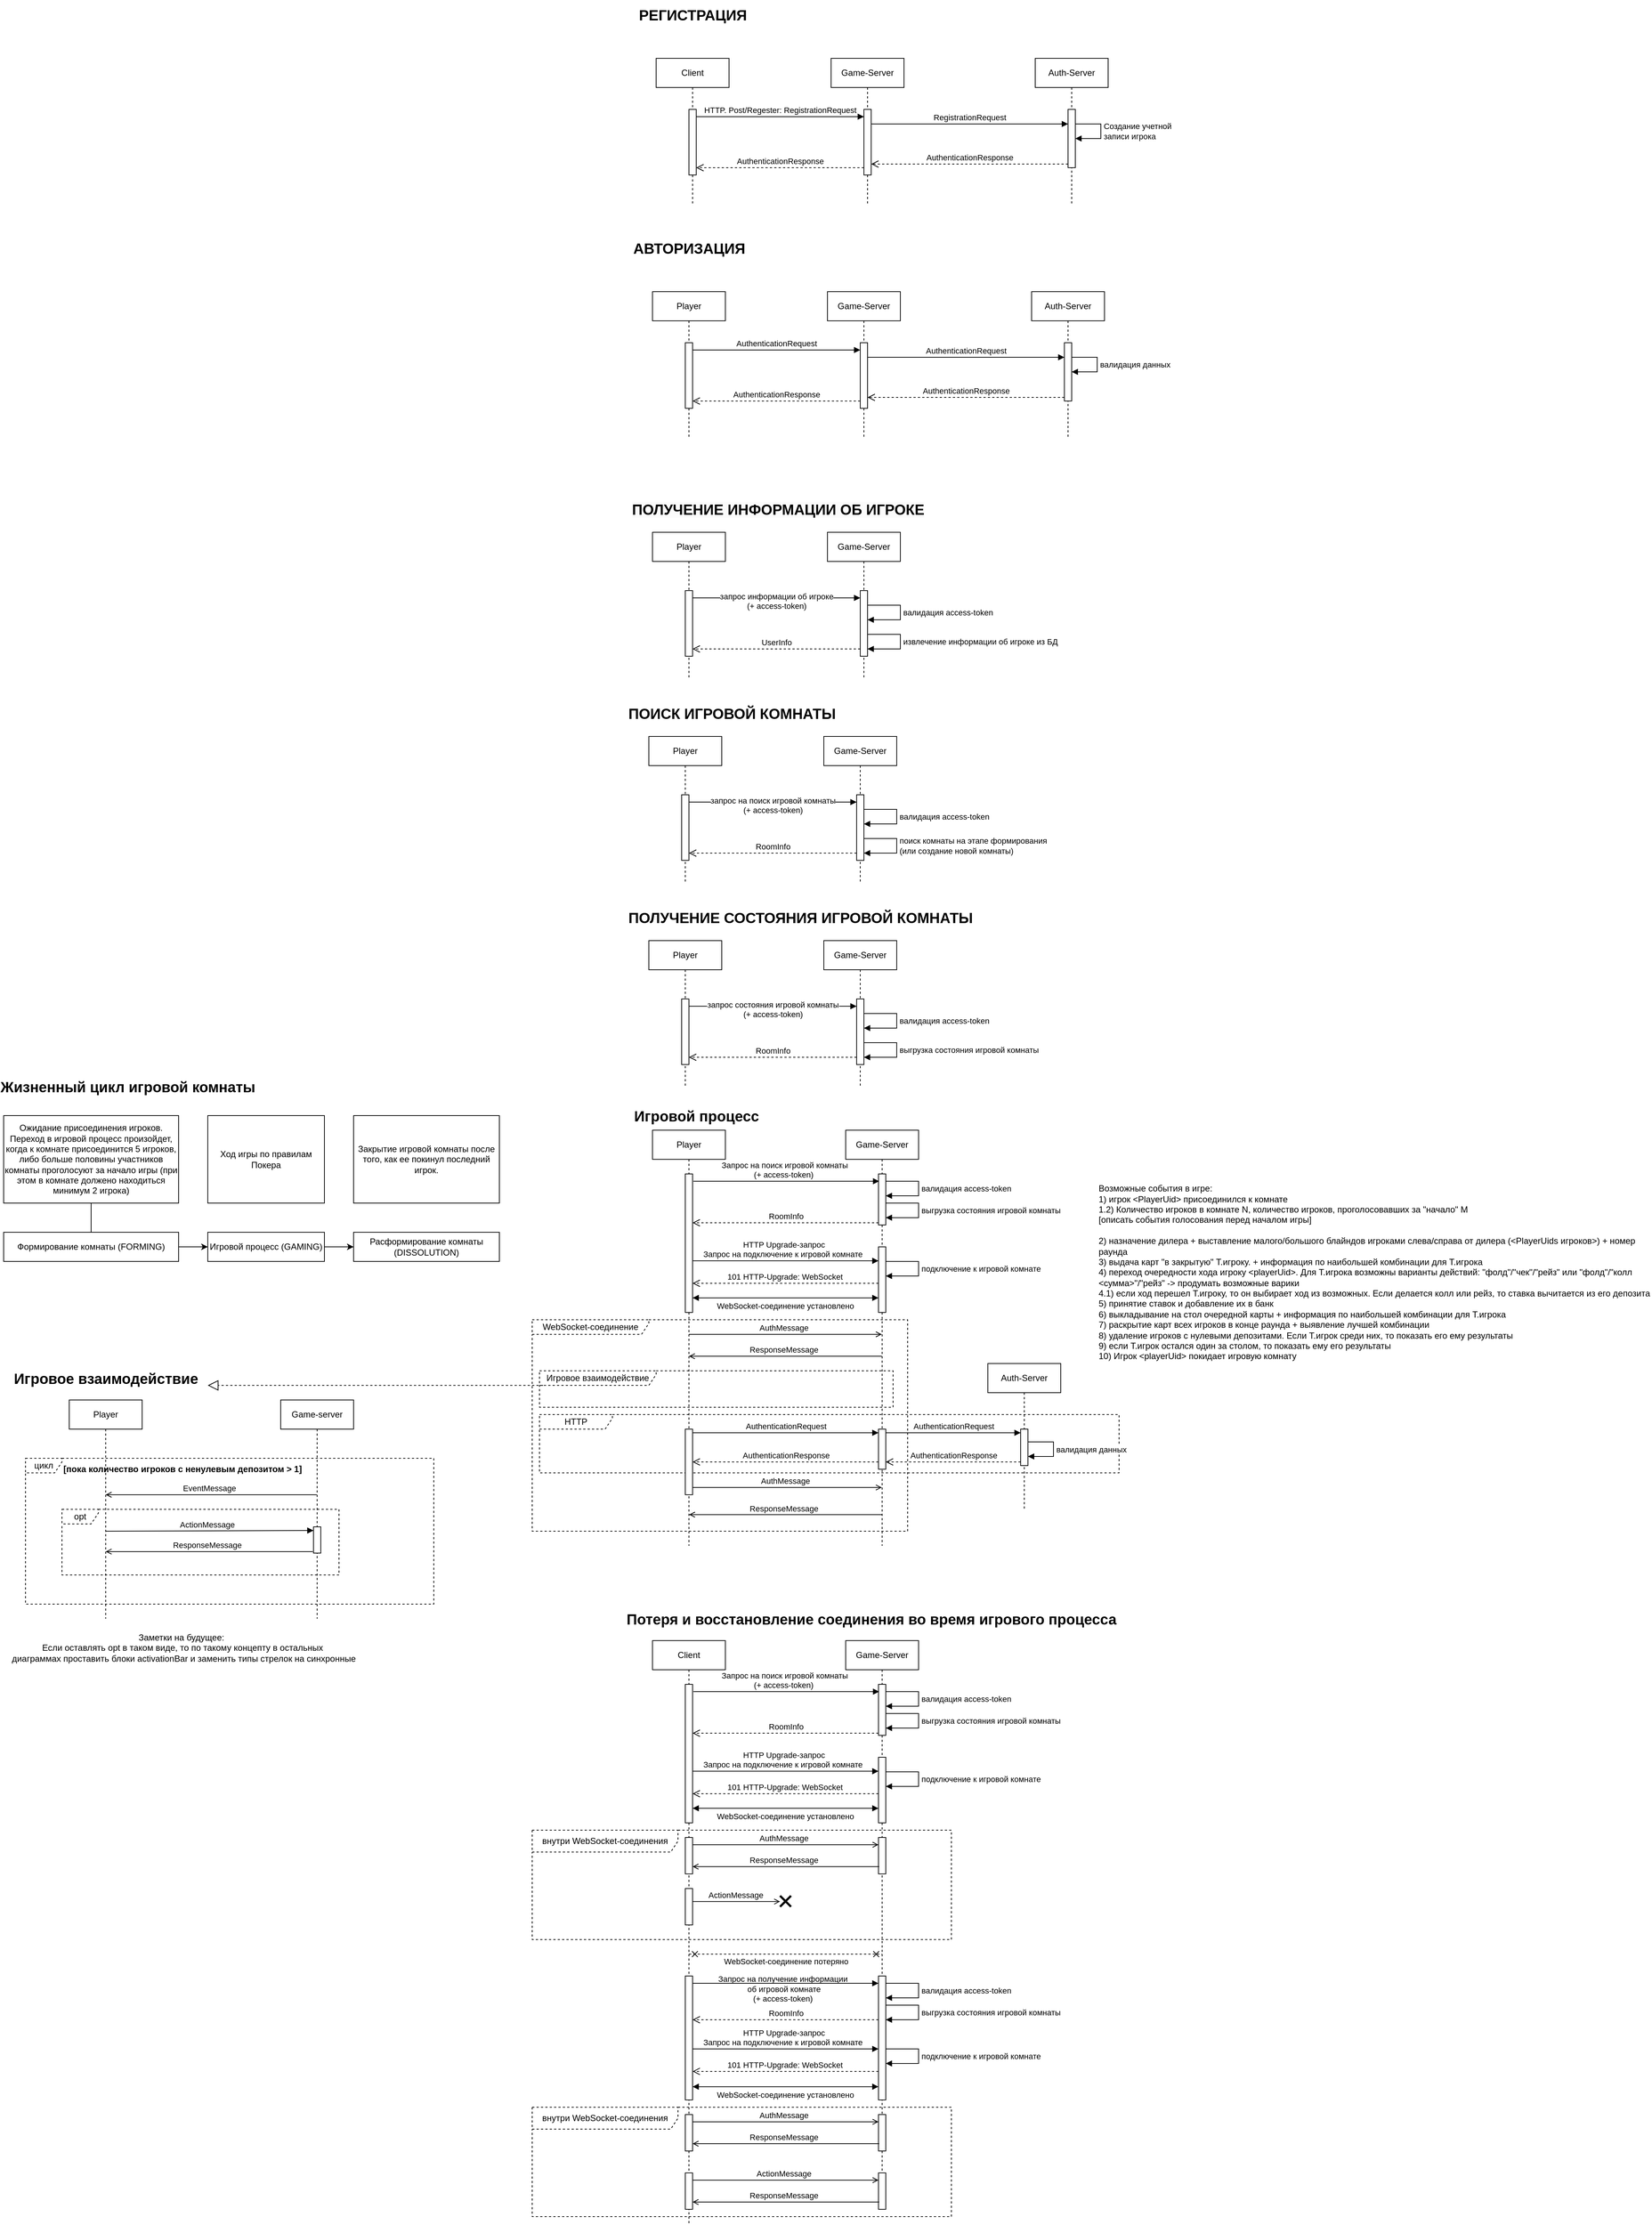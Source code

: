 <mxfile version="26.0.4">
  <diagram name="Диаграмма последовательности" id="OLBhM4z4XVvppDR7rwe6">
    <mxGraphModel dx="2023" dy="1809" grid="1" gridSize="10" guides="1" tooltips="1" connect="1" arrows="1" fold="1" page="1" pageScale="1" pageWidth="850" pageHeight="1100" math="0" shadow="0">
      <root>
        <mxCell id="0" />
        <mxCell id="1" parent="0" />
        <mxCell id="0o3JyBKIMg1bbvVS_Xob-26" value="Player" style="shape=umlLifeline;perimeter=lifelinePerimeter;whiteSpace=wrap;html=1;container=1;dropTarget=0;collapsible=0;recursiveResize=0;outlineConnect=0;portConstraint=eastwest;newEdgeStyle={&quot;curved&quot;:0,&quot;rounded&quot;:0};" parent="1" vertex="1">
          <mxGeometry x="70" y="1230" width="100" height="570" as="geometry" />
        </mxCell>
        <mxCell id="0o3JyBKIMg1bbvVS_Xob-27" value="Game-Server" style="shape=umlLifeline;perimeter=lifelinePerimeter;whiteSpace=wrap;html=1;container=1;dropTarget=0;collapsible=0;recursiveResize=0;outlineConnect=0;portConstraint=eastwest;newEdgeStyle={&quot;curved&quot;:0,&quot;rounded&quot;:0};" parent="1" vertex="1">
          <mxGeometry x="335" y="1230" width="100" height="570" as="geometry" />
        </mxCell>
        <mxCell id="mNiH6PMDi3BtDX4whLDb-1" value="AuthMessage" style="html=1;verticalAlign=bottom;endArrow=open;curved=0;rounded=0;endFill=0;" edge="1" parent="0o3JyBKIMg1bbvVS_Xob-27" target="0o3JyBKIMg1bbvVS_Xob-27">
          <mxGeometry x="-0.02" width="80" relative="1" as="geometry">
            <mxPoint x="-215" y="280" as="sourcePoint" />
            <mxPoint x="35" y="280" as="targetPoint" />
            <mxPoint as="offset" />
          </mxGeometry>
        </mxCell>
        <mxCell id="0o3JyBKIMg1bbvVS_Xob-31" value="" style="html=1;points=[[0,0,0,0,5],[0,1,0,0,-5],[1,0,0,0,5],[1,1,0,0,-5]];perimeter=orthogonalPerimeter;outlineConnect=0;targetShapes=umlLifeline;portConstraint=eastwest;newEdgeStyle={&quot;curved&quot;:0,&quot;rounded&quot;:0};" parent="0o3JyBKIMg1bbvVS_Xob-27" vertex="1">
          <mxGeometry x="-220" y="60" width="10" height="190" as="geometry" />
        </mxCell>
        <mxCell id="0o3JyBKIMg1bbvVS_Xob-32" value="" style="html=1;points=[[0,0,0,0,5],[0,1,0,0,-5],[1,0,0,0,5],[1,1,0,0,-5]];perimeter=orthogonalPerimeter;outlineConnect=0;targetShapes=umlLifeline;portConstraint=eastwest;newEdgeStyle={&quot;curved&quot;:0,&quot;rounded&quot;:0};" parent="0o3JyBKIMg1bbvVS_Xob-27" vertex="1">
          <mxGeometry x="45" y="160" width="10" height="90" as="geometry" />
        </mxCell>
        <mxCell id="0o3JyBKIMg1bbvVS_Xob-28" value="" style="endArrow=block;startArrow=block;endFill=1;startFill=1;html=1;rounded=0;" parent="0o3JyBKIMg1bbvVS_Xob-27" edge="1">
          <mxGeometry width="160" relative="1" as="geometry">
            <mxPoint x="-210" y="230" as="sourcePoint" />
            <mxPoint x="45" y="230" as="targetPoint" />
          </mxGeometry>
        </mxCell>
        <mxCell id="0o3JyBKIMg1bbvVS_Xob-29" value="WebSocket-соединение установлено" style="edgeLabel;html=1;align=center;verticalAlign=middle;resizable=0;points=[];" parent="0o3JyBKIMg1bbvVS_Xob-28" vertex="1" connectable="0">
          <mxGeometry x="-0.19" y="1" relative="1" as="geometry">
            <mxPoint x="23" y="12" as="offset" />
          </mxGeometry>
        </mxCell>
        <mxCell id="mNiH6PMDi3BtDX4whLDb-20" value="" style="html=1;points=[[0,0,0,0,5],[0,1,0,0,-5],[1,0,0,0,5],[1,1,0,0,-5]];perimeter=orthogonalPerimeter;outlineConnect=0;targetShapes=umlLifeline;portConstraint=eastwest;newEdgeStyle={&quot;curved&quot;:0,&quot;rounded&quot;:0};" vertex="1" parent="0o3JyBKIMg1bbvVS_Xob-27">
          <mxGeometry x="45" y="60" width="10" height="70" as="geometry" />
        </mxCell>
        <mxCell id="0o3JyBKIMg1bbvVS_Xob-6" value="Player" style="shape=umlLifeline;perimeter=lifelinePerimeter;whiteSpace=wrap;html=1;container=1;dropTarget=0;collapsible=0;recursiveResize=0;outlineConnect=0;portConstraint=eastwest;newEdgeStyle={&quot;curved&quot;:0,&quot;rounded&quot;:0};" parent="1" vertex="1">
          <mxGeometry x="70" y="80" width="100" height="200" as="geometry" />
        </mxCell>
        <mxCell id="0o3JyBKIMg1bbvVS_Xob-18" value="Auth-Server" style="shape=umlLifeline;perimeter=lifelinePerimeter;whiteSpace=wrap;html=1;container=1;dropTarget=0;collapsible=0;recursiveResize=0;outlineConnect=0;portConstraint=eastwest;newEdgeStyle={&quot;curved&quot;:0,&quot;rounded&quot;:0};" parent="1" vertex="1">
          <mxGeometry x="590" y="80" width="100" height="200" as="geometry" />
        </mxCell>
        <mxCell id="0o3JyBKIMg1bbvVS_Xob-7" value="Game-Server" style="shape=umlLifeline;perimeter=lifelinePerimeter;whiteSpace=wrap;html=1;container=1;dropTarget=0;collapsible=0;recursiveResize=0;outlineConnect=0;portConstraint=eastwest;newEdgeStyle={&quot;curved&quot;:0,&quot;rounded&quot;:0};" parent="1" vertex="1">
          <mxGeometry x="310" y="80" width="100" height="200" as="geometry" />
        </mxCell>
        <mxCell id="0o3JyBKIMg1bbvVS_Xob-14" value="" style="html=1;points=[[0,0,0,0,5],[0,1,0,0,-5],[1,0,0,0,5],[1,1,0,0,-5]];perimeter=orthogonalPerimeter;outlineConnect=0;targetShapes=umlLifeline;portConstraint=eastwest;newEdgeStyle={&quot;curved&quot;:0,&quot;rounded&quot;:0};" parent="0o3JyBKIMg1bbvVS_Xob-7" vertex="1">
          <mxGeometry x="-195" y="70" width="10" height="90" as="geometry" />
        </mxCell>
        <mxCell id="0o3JyBKIMg1bbvVS_Xob-15" value="" style="html=1;points=[[0,0,0,0,5],[0,1,0,0,-5],[1,0,0,0,5],[1,1,0,0,-5]];perimeter=orthogonalPerimeter;outlineConnect=0;targetShapes=umlLifeline;portConstraint=eastwest;newEdgeStyle={&quot;curved&quot;:0,&quot;rounded&quot;:0};" parent="0o3JyBKIMg1bbvVS_Xob-7" vertex="1">
          <mxGeometry x="45" y="70" width="10" height="90" as="geometry" />
        </mxCell>
        <mxCell id="0o3JyBKIMg1bbvVS_Xob-16" value="AuthenticationRequest" style="html=1;verticalAlign=bottom;endArrow=block;curved=0;rounded=0;" parent="0o3JyBKIMg1bbvVS_Xob-7" target="0o3JyBKIMg1bbvVS_Xob-15" edge="1">
          <mxGeometry width="80" relative="1" as="geometry">
            <mxPoint x="-185" y="80" as="sourcePoint" />
            <mxPoint x="-105" y="80" as="targetPoint" />
          </mxGeometry>
        </mxCell>
        <mxCell id="0o3JyBKIMg1bbvVS_Xob-17" value="AuthenticationResponse" style="html=1;verticalAlign=bottom;endArrow=open;dashed=1;endSize=8;curved=0;rounded=0;entryX=1;entryY=1;entryDx=0;entryDy=-5;entryPerimeter=0;" parent="0o3JyBKIMg1bbvVS_Xob-7" edge="1">
          <mxGeometry relative="1" as="geometry">
            <mxPoint x="45" y="150" as="sourcePoint" />
            <mxPoint x="-185" y="150" as="targetPoint" />
          </mxGeometry>
        </mxCell>
        <mxCell id="0o3JyBKIMg1bbvVS_Xob-19" value="" style="html=1;points=[[0,0,0,0,5],[0,1,0,0,-5],[1,0,0,0,5],[1,1,0,0,-5]];perimeter=orthogonalPerimeter;outlineConnect=0;targetShapes=umlLifeline;portConstraint=eastwest;newEdgeStyle={&quot;curved&quot;:0,&quot;rounded&quot;:0};" parent="0o3JyBKIMg1bbvVS_Xob-7" vertex="1">
          <mxGeometry x="325" y="70" width="10" height="80" as="geometry" />
        </mxCell>
        <mxCell id="0o3JyBKIMg1bbvVS_Xob-20" value="AuthenticationRequest" style="html=1;verticalAlign=bottom;endArrow=block;curved=0;rounded=0;" parent="0o3JyBKIMg1bbvVS_Xob-7" target="0o3JyBKIMg1bbvVS_Xob-19" edge="1">
          <mxGeometry width="80" relative="1" as="geometry">
            <mxPoint x="55" y="90" as="sourcePoint" />
            <mxPoint x="310" y="90" as="targetPoint" />
          </mxGeometry>
        </mxCell>
        <mxCell id="0o3JyBKIMg1bbvVS_Xob-22" value="валидация данных" style="html=1;align=left;spacingLeft=2;endArrow=block;rounded=0;edgeStyle=orthogonalEdgeStyle;curved=0;rounded=0;" parent="0o3JyBKIMg1bbvVS_Xob-7" target="0o3JyBKIMg1bbvVS_Xob-19" edge="1">
          <mxGeometry relative="1" as="geometry">
            <mxPoint x="335" y="90" as="sourcePoint" />
            <Array as="points">
              <mxPoint x="370" y="90" />
              <mxPoint x="370" y="110" />
            </Array>
            <mxPoint x="370" y="120" as="targetPoint" />
          </mxGeometry>
        </mxCell>
        <mxCell id="0o3JyBKIMg1bbvVS_Xob-23" value="AuthenticationResponse" style="html=1;verticalAlign=bottom;endArrow=open;dashed=1;endSize=8;curved=0;rounded=0;exitX=0;exitY=1;exitDx=0;exitDy=-5;exitPerimeter=0;" parent="0o3JyBKIMg1bbvVS_Xob-7" source="0o3JyBKIMg1bbvVS_Xob-19" target="0o3JyBKIMg1bbvVS_Xob-15" edge="1">
          <mxGeometry relative="1" as="geometry">
            <mxPoint x="320" y="144.66" as="sourcePoint" />
            <mxPoint x="240" y="144.66" as="targetPoint" />
          </mxGeometry>
        </mxCell>
        <mxCell id="0o3JyBKIMg1bbvVS_Xob-25" value="АВТОРИЗАЦИЯ" style="text;html=1;align=center;verticalAlign=middle;resizable=0;points=[];autosize=1;strokeColor=none;fillColor=none;fontStyle=1;fontSize=20;" parent="1" vertex="1">
          <mxGeometry x="35" width="170" height="40" as="geometry" />
        </mxCell>
        <mxCell id="0o3JyBKIMg1bbvVS_Xob-30" value="WebSocket-соединение" style="shape=umlFrame;whiteSpace=wrap;html=1;pointerEvents=0;dashed=1;width=160;height=20;" parent="1" vertex="1">
          <mxGeometry x="-95" y="1490" width="515" height="290" as="geometry" />
        </mxCell>
        <mxCell id="0o3JyBKIMg1bbvVS_Xob-40" value="Игровой процесс" style="text;html=1;align=center;verticalAlign=middle;resizable=0;points=[];autosize=1;strokeColor=none;fillColor=none;fontStyle=1;fontSize=20;" parent="1" vertex="1">
          <mxGeometry x="40" y="1190" width="180" height="40" as="geometry" />
        </mxCell>
        <mxCell id="0o3JyBKIMg1bbvVS_Xob-44" value="" style="edgeStyle=orthogonalEdgeStyle;rounded=0;orthogonalLoop=1;jettySize=auto;html=1;" parent="1" source="0o3JyBKIMg1bbvVS_Xob-41" target="0o3JyBKIMg1bbvVS_Xob-42" edge="1">
          <mxGeometry relative="1" as="geometry" />
        </mxCell>
        <mxCell id="0o3JyBKIMg1bbvVS_Xob-41" value="Формирование комнаты (FORMING)" style="html=1;whiteSpace=wrap;" parent="1" vertex="1">
          <mxGeometry x="-820" y="1370" width="240" height="40" as="geometry" />
        </mxCell>
        <mxCell id="0o3JyBKIMg1bbvVS_Xob-45" value="" style="edgeStyle=orthogonalEdgeStyle;rounded=0;orthogonalLoop=1;jettySize=auto;html=1;" parent="1" source="0o3JyBKIMg1bbvVS_Xob-42" target="0o3JyBKIMg1bbvVS_Xob-43" edge="1">
          <mxGeometry relative="1" as="geometry" />
        </mxCell>
        <mxCell id="0o3JyBKIMg1bbvVS_Xob-42" value="Игровой процесс (GAMING)" style="html=1;whiteSpace=wrap;" parent="1" vertex="1">
          <mxGeometry x="-540" y="1370" width="160" height="40" as="geometry" />
        </mxCell>
        <mxCell id="0o3JyBKIMg1bbvVS_Xob-43" value="Расформирование комнаты (DISSOLUTION)" style="html=1;whiteSpace=wrap;" parent="1" vertex="1">
          <mxGeometry x="-340" y="1370" width="200" height="40" as="geometry" />
        </mxCell>
        <mxCell id="0o3JyBKIMg1bbvVS_Xob-51" value="" style="edgeStyle=orthogonalEdgeStyle;rounded=0;orthogonalLoop=1;jettySize=auto;html=1;endArrow=none;endFill=0;" parent="1" source="0o3JyBKIMg1bbvVS_Xob-49" target="0o3JyBKIMg1bbvVS_Xob-41" edge="1">
          <mxGeometry relative="1" as="geometry" />
        </mxCell>
        <mxCell id="0o3JyBKIMg1bbvVS_Xob-49" value="Ожидание присоединения игроков. Переход в игровой процесс произойдет, когда к комнате присоединится 5 игроков, либо больше половины участников комнаты проголосуют за начало игры (при этом в комнате должено находиться минимум 2 игрока)" style="shape=note;size=0;whiteSpace=wrap;html=1;" parent="1" vertex="1">
          <mxGeometry x="-820" y="1210" width="240" height="120" as="geometry" />
        </mxCell>
        <mxCell id="0o3JyBKIMg1bbvVS_Xob-52" value="Ход игры по правилам Покера" style="shape=note;size=0;whiteSpace=wrap;html=1;" parent="1" vertex="1">
          <mxGeometry x="-540" y="1210" width="160" height="120" as="geometry" />
        </mxCell>
        <mxCell id="0o3JyBKIMg1bbvVS_Xob-53" value="Закрытие игровой комнаты после того, как ее покинул последний игрок." style="shape=note;size=0;whiteSpace=wrap;html=1;" parent="1" vertex="1">
          <mxGeometry x="-340" y="1210" width="200" height="120" as="geometry" />
        </mxCell>
        <mxCell id="0o3JyBKIMg1bbvVS_Xob-54" value="Жизненный цикл игровой комнаты" style="text;html=1;align=center;verticalAlign=middle;resizable=0;points=[];autosize=1;strokeColor=none;fillColor=none;fontStyle=1;fontSize=20;" parent="1" vertex="1">
          <mxGeometry x="-820" y="1150" width="340" height="40" as="geometry" />
        </mxCell>
        <mxCell id="4tpQ6kFbfYlA22I4UQDo-18" value="Player" style="shape=umlLifeline;perimeter=lifelinePerimeter;whiteSpace=wrap;html=1;container=1;dropTarget=0;collapsible=0;recursiveResize=0;outlineConnect=0;portConstraint=eastwest;newEdgeStyle={&quot;curved&quot;:0,&quot;rounded&quot;:0};" parent="1" vertex="1">
          <mxGeometry x="70" y="410" width="100" height="200" as="geometry" />
        </mxCell>
        <mxCell id="4tpQ6kFbfYlA22I4UQDo-19" value="Game-Server" style="shape=umlLifeline;perimeter=lifelinePerimeter;whiteSpace=wrap;html=1;container=1;dropTarget=0;collapsible=0;recursiveResize=0;outlineConnect=0;portConstraint=eastwest;newEdgeStyle={&quot;curved&quot;:0,&quot;rounded&quot;:0};" parent="1" vertex="1">
          <mxGeometry x="310" y="410" width="100" height="200" as="geometry" />
        </mxCell>
        <mxCell id="4tpQ6kFbfYlA22I4UQDo-23" value="" style="html=1;points=[[0,0,0,0,5],[0,1,0,0,-5],[1,0,0,0,5],[1,1,0,0,-5]];perimeter=orthogonalPerimeter;outlineConnect=0;targetShapes=umlLifeline;portConstraint=eastwest;newEdgeStyle={&quot;curved&quot;:0,&quot;rounded&quot;:0};" parent="4tpQ6kFbfYlA22I4UQDo-19" vertex="1">
          <mxGeometry x="-195" y="80" width="10" height="90" as="geometry" />
        </mxCell>
        <mxCell id="4tpQ6kFbfYlA22I4UQDo-29" value="" style="html=1;points=[[0,0,0,0,5],[0,1,0,0,-5],[1,0,0,0,5],[1,1,0,0,-5]];perimeter=orthogonalPerimeter;outlineConnect=0;targetShapes=umlLifeline;portConstraint=eastwest;newEdgeStyle={&quot;curved&quot;:0,&quot;rounded&quot;:0};" parent="4tpQ6kFbfYlA22I4UQDo-19" vertex="1">
          <mxGeometry x="45" y="80" width="10" height="90" as="geometry" />
        </mxCell>
        <mxCell id="4tpQ6kFbfYlA22I4UQDo-27" value="запрос информации об игроке &lt;br&gt;(+ access-token)" style="html=1;verticalAlign=bottom;endArrow=block;curved=0;rounded=0;" parent="4tpQ6kFbfYlA22I4UQDo-19" edge="1">
          <mxGeometry y="-20" width="80" relative="1" as="geometry">
            <mxPoint x="-185" y="90" as="sourcePoint" />
            <mxPoint x="45" y="90" as="targetPoint" />
            <mxPoint as="offset" />
          </mxGeometry>
        </mxCell>
        <mxCell id="4tpQ6kFbfYlA22I4UQDo-28" value="UserInfo" style="html=1;verticalAlign=bottom;endArrow=open;dashed=1;endSize=8;curved=0;rounded=0;entryX=1;entryY=1;entryDx=0;entryDy=-5;entryPerimeter=0;" parent="4tpQ6kFbfYlA22I4UQDo-19" edge="1">
          <mxGeometry relative="1" as="geometry">
            <mxPoint x="45" y="160" as="sourcePoint" />
            <mxPoint x="-185" y="160" as="targetPoint" />
          </mxGeometry>
        </mxCell>
        <mxCell id="4tpQ6kFbfYlA22I4UQDo-30" value="валидация access-token" style="html=1;align=left;spacingLeft=2;endArrow=block;rounded=0;edgeStyle=orthogonalEdgeStyle;curved=0;rounded=0;" parent="4tpQ6kFbfYlA22I4UQDo-19" edge="1">
          <mxGeometry relative="1" as="geometry">
            <mxPoint x="55" y="100" as="sourcePoint" />
            <Array as="points">
              <mxPoint x="100" y="100" />
              <mxPoint x="100" y="120" />
            </Array>
            <mxPoint x="55" y="120" as="targetPoint" />
          </mxGeometry>
        </mxCell>
        <mxCell id="4tpQ6kFbfYlA22I4UQDo-31" value="извлечение информации об игроке из БД" style="html=1;align=left;spacingLeft=2;endArrow=block;rounded=0;edgeStyle=orthogonalEdgeStyle;curved=0;rounded=0;" parent="4tpQ6kFbfYlA22I4UQDo-19" edge="1">
          <mxGeometry relative="1" as="geometry">
            <mxPoint x="55" y="140" as="sourcePoint" />
            <Array as="points">
              <mxPoint x="100" y="140" />
              <mxPoint x="100" y="160" />
            </Array>
            <mxPoint x="55" y="160" as="targetPoint" />
          </mxGeometry>
        </mxCell>
        <mxCell id="4tpQ6kFbfYlA22I4UQDo-32" value="&lt;span style=&quot;color: rgb(0, 0, 0); font-family: Helvetica; font-size: 20px; font-style: normal; font-variant-ligatures: normal; font-variant-caps: normal; font-weight: 700; letter-spacing: normal; orphans: 2; text-align: center; text-indent: 0px; text-transform: none; widows: 2; word-spacing: 0px; -webkit-text-stroke-width: 0px; white-space: nowrap; background-color: rgb(251, 251, 251); text-decoration-thickness: initial; text-decoration-style: initial; text-decoration-color: initial; float: none; display: inline !important;&quot;&gt;ПОЛУЧЕНИЕ ИНФОРМАЦИИ ОБ ИГРОКЕ&lt;/span&gt;" style="text;whiteSpace=wrap;html=1;" parent="1" vertex="1">
          <mxGeometry x="40" y="360" width="190" height="50" as="geometry" />
        </mxCell>
        <mxCell id="4tpQ6kFbfYlA22I4UQDo-45" value="Client" style="shape=umlLifeline;perimeter=lifelinePerimeter;whiteSpace=wrap;html=1;container=1;dropTarget=0;collapsible=0;recursiveResize=0;outlineConnect=0;portConstraint=eastwest;newEdgeStyle={&quot;curved&quot;:0,&quot;rounded&quot;:0};" parent="1" vertex="1">
          <mxGeometry x="75" y="-240" width="100" height="200" as="geometry" />
        </mxCell>
        <mxCell id="4tpQ6kFbfYlA22I4UQDo-46" value="Auth-Server" style="shape=umlLifeline;perimeter=lifelinePerimeter;whiteSpace=wrap;html=1;container=1;dropTarget=0;collapsible=0;recursiveResize=0;outlineConnect=0;portConstraint=eastwest;newEdgeStyle={&quot;curved&quot;:0,&quot;rounded&quot;:0};" parent="1" vertex="1">
          <mxGeometry x="595" y="-240" width="100" height="200" as="geometry" />
        </mxCell>
        <mxCell id="4tpQ6kFbfYlA22I4UQDo-47" value="Game-Server" style="shape=umlLifeline;perimeter=lifelinePerimeter;whiteSpace=wrap;html=1;container=1;dropTarget=0;collapsible=0;recursiveResize=0;outlineConnect=0;portConstraint=eastwest;newEdgeStyle={&quot;curved&quot;:0,&quot;rounded&quot;:0};" parent="1" vertex="1">
          <mxGeometry x="315" y="-240" width="100" height="200" as="geometry" />
        </mxCell>
        <mxCell id="4tpQ6kFbfYlA22I4UQDo-48" value="" style="html=1;points=[[0,0,0,0,5],[0,1,0,0,-5],[1,0,0,0,5],[1,1,0,0,-5]];perimeter=orthogonalPerimeter;outlineConnect=0;targetShapes=umlLifeline;portConstraint=eastwest;newEdgeStyle={&quot;curved&quot;:0,&quot;rounded&quot;:0};" parent="4tpQ6kFbfYlA22I4UQDo-47" vertex="1">
          <mxGeometry x="-195" y="70" width="10" height="90" as="geometry" />
        </mxCell>
        <mxCell id="4tpQ6kFbfYlA22I4UQDo-49" value="" style="html=1;points=[[0,0,0,0,5],[0,1,0,0,-5],[1,0,0,0,5],[1,1,0,0,-5]];perimeter=orthogonalPerimeter;outlineConnect=0;targetShapes=umlLifeline;portConstraint=eastwest;newEdgeStyle={&quot;curved&quot;:0,&quot;rounded&quot;:0};" parent="4tpQ6kFbfYlA22I4UQDo-47" vertex="1">
          <mxGeometry x="45" y="70" width="10" height="90" as="geometry" />
        </mxCell>
        <mxCell id="4tpQ6kFbfYlA22I4UQDo-50" value="HTTP. Post/Regester: RegistrationRequest" style="html=1;verticalAlign=bottom;endArrow=block;curved=0;rounded=0;" parent="4tpQ6kFbfYlA22I4UQDo-47" target="4tpQ6kFbfYlA22I4UQDo-49" edge="1">
          <mxGeometry width="80" relative="1" as="geometry">
            <mxPoint x="-185" y="80" as="sourcePoint" />
            <mxPoint x="-105" y="80" as="targetPoint" />
          </mxGeometry>
        </mxCell>
        <mxCell id="4tpQ6kFbfYlA22I4UQDo-51" value="AuthenticationResponse" style="html=1;verticalAlign=bottom;endArrow=open;dashed=1;endSize=8;curved=0;rounded=0;entryX=1;entryY=1;entryDx=0;entryDy=-5;entryPerimeter=0;" parent="4tpQ6kFbfYlA22I4UQDo-47" edge="1">
          <mxGeometry relative="1" as="geometry">
            <mxPoint x="45" y="150" as="sourcePoint" />
            <mxPoint x="-185" y="150" as="targetPoint" />
          </mxGeometry>
        </mxCell>
        <mxCell id="4tpQ6kFbfYlA22I4UQDo-52" value="" style="html=1;points=[[0,0,0,0,5],[0,1,0,0,-5],[1,0,0,0,5],[1,1,0,0,-5]];perimeter=orthogonalPerimeter;outlineConnect=0;targetShapes=umlLifeline;portConstraint=eastwest;newEdgeStyle={&quot;curved&quot;:0,&quot;rounded&quot;:0};" parent="4tpQ6kFbfYlA22I4UQDo-47" vertex="1">
          <mxGeometry x="325" y="70" width="10" height="80" as="geometry" />
        </mxCell>
        <mxCell id="4tpQ6kFbfYlA22I4UQDo-53" value="RegistrationRequest" style="html=1;verticalAlign=bottom;endArrow=block;curved=0;rounded=0;" parent="4tpQ6kFbfYlA22I4UQDo-47" target="4tpQ6kFbfYlA22I4UQDo-52" edge="1">
          <mxGeometry width="80" relative="1" as="geometry">
            <mxPoint x="55" y="90" as="sourcePoint" />
            <mxPoint x="310" y="90" as="targetPoint" />
          </mxGeometry>
        </mxCell>
        <mxCell id="4tpQ6kFbfYlA22I4UQDo-54" value="Создание учетной &lt;br&gt;записи игрока" style="html=1;align=left;spacingLeft=2;endArrow=block;rounded=0;edgeStyle=orthogonalEdgeStyle;curved=0;rounded=0;" parent="4tpQ6kFbfYlA22I4UQDo-47" target="4tpQ6kFbfYlA22I4UQDo-52" edge="1">
          <mxGeometry x="0.005" relative="1" as="geometry">
            <mxPoint x="335" y="90" as="sourcePoint" />
            <Array as="points">
              <mxPoint x="370" y="90" />
              <mxPoint x="370" y="110" />
            </Array>
            <mxPoint x="370" y="120" as="targetPoint" />
            <mxPoint as="offset" />
          </mxGeometry>
        </mxCell>
        <mxCell id="4tpQ6kFbfYlA22I4UQDo-55" value="AuthenticationResponse" style="html=1;verticalAlign=bottom;endArrow=open;dashed=1;endSize=8;curved=0;rounded=0;exitX=0;exitY=1;exitDx=0;exitDy=-5;exitPerimeter=0;" parent="4tpQ6kFbfYlA22I4UQDo-47" source="4tpQ6kFbfYlA22I4UQDo-52" target="4tpQ6kFbfYlA22I4UQDo-49" edge="1">
          <mxGeometry relative="1" as="geometry">
            <mxPoint x="320" y="144.66" as="sourcePoint" />
            <mxPoint x="240" y="144.66" as="targetPoint" />
          </mxGeometry>
        </mxCell>
        <mxCell id="4tpQ6kFbfYlA22I4UQDo-56" value="РЕГИСТРАЦИЯ" style="text;html=1;align=center;verticalAlign=middle;resizable=0;points=[];autosize=1;strokeColor=none;fillColor=none;fontStyle=1;fontSize=20;" parent="1" vertex="1">
          <mxGeometry x="40" y="-320" width="170" height="40" as="geometry" />
        </mxCell>
        <mxCell id="4tpQ6kFbfYlA22I4UQDo-61" value="Player" style="shape=umlLifeline;perimeter=lifelinePerimeter;whiteSpace=wrap;html=1;container=1;dropTarget=0;collapsible=0;recursiveResize=0;outlineConnect=0;portConstraint=eastwest;newEdgeStyle={&quot;curved&quot;:0,&quot;rounded&quot;:0};" parent="1" vertex="1">
          <mxGeometry x="65" y="690" width="100" height="200" as="geometry" />
        </mxCell>
        <mxCell id="4tpQ6kFbfYlA22I4UQDo-62" value="Game-Server" style="shape=umlLifeline;perimeter=lifelinePerimeter;whiteSpace=wrap;html=1;container=1;dropTarget=0;collapsible=0;recursiveResize=0;outlineConnect=0;portConstraint=eastwest;newEdgeStyle={&quot;curved&quot;:0,&quot;rounded&quot;:0};" parent="1" vertex="1">
          <mxGeometry x="305" y="690" width="100" height="200" as="geometry" />
        </mxCell>
        <mxCell id="4tpQ6kFbfYlA22I4UQDo-63" value="" style="html=1;points=[[0,0,0,0,5],[0,1,0,0,-5],[1,0,0,0,5],[1,1,0,0,-5]];perimeter=orthogonalPerimeter;outlineConnect=0;targetShapes=umlLifeline;portConstraint=eastwest;newEdgeStyle={&quot;curved&quot;:0,&quot;rounded&quot;:0};" parent="4tpQ6kFbfYlA22I4UQDo-62" vertex="1">
          <mxGeometry x="-195" y="80" width="10" height="90" as="geometry" />
        </mxCell>
        <mxCell id="4tpQ6kFbfYlA22I4UQDo-64" value="" style="html=1;points=[[0,0,0,0,5],[0,1,0,0,-5],[1,0,0,0,5],[1,1,0,0,-5]];perimeter=orthogonalPerimeter;outlineConnect=0;targetShapes=umlLifeline;portConstraint=eastwest;newEdgeStyle={&quot;curved&quot;:0,&quot;rounded&quot;:0};" parent="4tpQ6kFbfYlA22I4UQDo-62" vertex="1">
          <mxGeometry x="45" y="80" width="10" height="90" as="geometry" />
        </mxCell>
        <mxCell id="4tpQ6kFbfYlA22I4UQDo-65" value="запрос на поиск игровой комнаты&lt;br&gt;(+ access-token)" style="html=1;verticalAlign=bottom;endArrow=block;curved=0;rounded=0;" parent="4tpQ6kFbfYlA22I4UQDo-62" edge="1">
          <mxGeometry y="-20" width="80" relative="1" as="geometry">
            <mxPoint x="-185" y="90" as="sourcePoint" />
            <mxPoint x="45" y="90" as="targetPoint" />
            <mxPoint as="offset" />
          </mxGeometry>
        </mxCell>
        <mxCell id="4tpQ6kFbfYlA22I4UQDo-66" value="RoomInfo" style="html=1;verticalAlign=bottom;endArrow=open;dashed=1;endSize=8;curved=0;rounded=0;entryX=1;entryY=1;entryDx=0;entryDy=-5;entryPerimeter=0;" parent="4tpQ6kFbfYlA22I4UQDo-62" edge="1">
          <mxGeometry relative="1" as="geometry">
            <mxPoint x="45" y="160" as="sourcePoint" />
            <mxPoint x="-185" y="160" as="targetPoint" />
          </mxGeometry>
        </mxCell>
        <mxCell id="4tpQ6kFbfYlA22I4UQDo-67" value="валидация access-token" style="html=1;align=left;spacingLeft=2;endArrow=block;rounded=0;edgeStyle=orthogonalEdgeStyle;curved=0;rounded=0;" parent="4tpQ6kFbfYlA22I4UQDo-62" edge="1">
          <mxGeometry relative="1" as="geometry">
            <mxPoint x="55" y="100" as="sourcePoint" />
            <Array as="points">
              <mxPoint x="100" y="100" />
              <mxPoint x="100" y="120" />
            </Array>
            <mxPoint x="55" y="120" as="targetPoint" />
          </mxGeometry>
        </mxCell>
        <mxCell id="4tpQ6kFbfYlA22I4UQDo-68" value="поиск комнаты на этапе формирования&amp;nbsp;&lt;div&gt;(или создание новой комнаты)&lt;/div&gt;" style="html=1;align=left;spacingLeft=2;endArrow=block;rounded=0;edgeStyle=orthogonalEdgeStyle;curved=0;rounded=0;" parent="4tpQ6kFbfYlA22I4UQDo-62" edge="1">
          <mxGeometry relative="1" as="geometry">
            <mxPoint x="55" y="140" as="sourcePoint" />
            <Array as="points">
              <mxPoint x="100" y="140" />
              <mxPoint x="100" y="160" />
            </Array>
            <mxPoint x="55" y="160" as="targetPoint" />
          </mxGeometry>
        </mxCell>
        <mxCell id="4tpQ6kFbfYlA22I4UQDo-69" value="&lt;div style=&quot;text-align: center;&quot;&gt;&lt;span style=&quot;background-color: transparent; color: light-dark(rgb(0, 0, 0), rgb(255, 255, 255)); font-size: 20px; text-wrap: nowrap;&quot;&gt;&lt;b&gt;ПОИСК ИГРОВОЙ КОМНАТЫ&lt;/b&gt;&lt;/span&gt;&lt;/div&gt;" style="text;whiteSpace=wrap;html=1;" parent="1" vertex="1">
          <mxGeometry x="35" y="640" width="190" height="50" as="geometry" />
        </mxCell>
        <mxCell id="4tpQ6kFbfYlA22I4UQDo-71" value="Player" style="shape=umlLifeline;perimeter=lifelinePerimeter;whiteSpace=wrap;html=1;container=1;dropTarget=0;collapsible=0;recursiveResize=0;outlineConnect=0;portConstraint=eastwest;newEdgeStyle={&quot;curved&quot;:0,&quot;rounded&quot;:0};" parent="1" vertex="1">
          <mxGeometry x="65" y="970" width="100" height="200" as="geometry" />
        </mxCell>
        <mxCell id="4tpQ6kFbfYlA22I4UQDo-72" value="Game-Server" style="shape=umlLifeline;perimeter=lifelinePerimeter;whiteSpace=wrap;html=1;container=1;dropTarget=0;collapsible=0;recursiveResize=0;outlineConnect=0;portConstraint=eastwest;newEdgeStyle={&quot;curved&quot;:0,&quot;rounded&quot;:0};" parent="1" vertex="1">
          <mxGeometry x="305" y="970" width="100" height="200" as="geometry" />
        </mxCell>
        <mxCell id="4tpQ6kFbfYlA22I4UQDo-73" value="" style="html=1;points=[[0,0,0,0,5],[0,1,0,0,-5],[1,0,0,0,5],[1,1,0,0,-5]];perimeter=orthogonalPerimeter;outlineConnect=0;targetShapes=umlLifeline;portConstraint=eastwest;newEdgeStyle={&quot;curved&quot;:0,&quot;rounded&quot;:0};" parent="4tpQ6kFbfYlA22I4UQDo-72" vertex="1">
          <mxGeometry x="-195" y="80" width="10" height="90" as="geometry" />
        </mxCell>
        <mxCell id="4tpQ6kFbfYlA22I4UQDo-74" value="" style="html=1;points=[[0,0,0,0,5],[0,1,0,0,-5],[1,0,0,0,5],[1,1,0,0,-5]];perimeter=orthogonalPerimeter;outlineConnect=0;targetShapes=umlLifeline;portConstraint=eastwest;newEdgeStyle={&quot;curved&quot;:0,&quot;rounded&quot;:0};" parent="4tpQ6kFbfYlA22I4UQDo-72" vertex="1">
          <mxGeometry x="45" y="80" width="10" height="90" as="geometry" />
        </mxCell>
        <mxCell id="4tpQ6kFbfYlA22I4UQDo-75" value="запрос состояния игровой комнаты&lt;br&gt;(+ access-token)" style="html=1;verticalAlign=bottom;endArrow=block;curved=0;rounded=0;" parent="4tpQ6kFbfYlA22I4UQDo-72" edge="1">
          <mxGeometry y="-20" width="80" relative="1" as="geometry">
            <mxPoint x="-185" y="90" as="sourcePoint" />
            <mxPoint x="45" y="90" as="targetPoint" />
            <mxPoint as="offset" />
          </mxGeometry>
        </mxCell>
        <mxCell id="4tpQ6kFbfYlA22I4UQDo-76" value="RoomInfo" style="html=1;verticalAlign=bottom;endArrow=open;dashed=1;endSize=8;curved=0;rounded=0;entryX=1;entryY=1;entryDx=0;entryDy=-5;entryPerimeter=0;" parent="4tpQ6kFbfYlA22I4UQDo-72" edge="1">
          <mxGeometry relative="1" as="geometry">
            <mxPoint x="45" y="160" as="sourcePoint" />
            <mxPoint x="-185" y="160" as="targetPoint" />
          </mxGeometry>
        </mxCell>
        <mxCell id="4tpQ6kFbfYlA22I4UQDo-77" value="валидация access-token" style="html=1;align=left;spacingLeft=2;endArrow=block;rounded=0;edgeStyle=orthogonalEdgeStyle;curved=0;rounded=0;" parent="4tpQ6kFbfYlA22I4UQDo-72" edge="1">
          <mxGeometry relative="1" as="geometry">
            <mxPoint x="55" y="100" as="sourcePoint" />
            <Array as="points">
              <mxPoint x="100" y="100" />
              <mxPoint x="100" y="120" />
            </Array>
            <mxPoint x="55" y="120" as="targetPoint" />
          </mxGeometry>
        </mxCell>
        <mxCell id="4tpQ6kFbfYlA22I4UQDo-78" value="выгрузка состояния игровой комнаты" style="html=1;align=left;spacingLeft=2;endArrow=block;rounded=0;edgeStyle=orthogonalEdgeStyle;curved=0;rounded=0;" parent="4tpQ6kFbfYlA22I4UQDo-72" edge="1">
          <mxGeometry relative="1" as="geometry">
            <mxPoint x="55" y="140" as="sourcePoint" />
            <Array as="points">
              <mxPoint x="100" y="140" />
              <mxPoint x="100" y="160" />
            </Array>
            <mxPoint x="55" y="160" as="targetPoint" />
          </mxGeometry>
        </mxCell>
        <mxCell id="4tpQ6kFbfYlA22I4UQDo-79" value="&lt;div style=&quot;text-align: center;&quot;&gt;&lt;span style=&quot;background-color: transparent; color: light-dark(rgb(0, 0, 0), rgb(255, 255, 255)); font-size: 20px; text-wrap: nowrap;&quot;&gt;&lt;b&gt;ПОЛУЧЕНИЕ СОСТОЯНИЯ ИГРОВОЙ КОМНАТЫ&lt;/b&gt;&lt;/span&gt;&lt;/div&gt;" style="text;whiteSpace=wrap;html=1;" parent="1" vertex="1">
          <mxGeometry x="35" y="920" width="190" height="50" as="geometry" />
        </mxCell>
        <mxCell id="4tpQ6kFbfYlA22I4UQDo-80" value="Возможные события в игре:&lt;div&gt;1) игрок &amp;lt;PlayerUid&amp;gt; присоединился к комнате&lt;/div&gt;&lt;div&gt;1.2) Количество игроков в комнате N, количество игроков, проголосовавших за &quot;начало&quot; M&lt;/div&gt;&lt;div&gt;[описать события голосования перед началом игры]&lt;/div&gt;&lt;div&gt;&lt;br&gt;2) назначение дилера + выставление малого/большого блайндов игроками слева/справа от дилера (&amp;lt;PlayerUids игроков&amp;gt;) + номер раунда&lt;/div&gt;&lt;div&gt;3) выдача карт &quot;в закрытую&quot; Т.игроку. + информация по наибольшей комбинации для Т.игрока&lt;br&gt;4) переход очередности хода игроку &amp;lt;playerUid&amp;gt;. Для Т.игрока возможны варианты действий: &quot;фолд&quot;/&quot;чек&quot;/&quot;рейз&quot; или &quot;фолд&quot;/&quot;колл &amp;lt;сумма&amp;gt;&quot;/&quot;рейз&quot; -&amp;gt; продумать возможные варики&lt;/div&gt;&lt;div&gt;4.1) если ход перешел Т.игроку, то он выбирает ход из возможных. Если делается колл или рейз, то ставка вычитается из его депозита&lt;/div&gt;&lt;div&gt;5) принятие ставок и добавление их в банк&lt;br&gt;6) выкладывание на стол очередной карты + информация по наибольшей комбинации для Т.игрока&lt;br&gt;7) раскрытие карт всех игроков в конце раунда + выявление лучшей комбинации&lt;/div&gt;&lt;div&gt;8) удаление игроков с нулевыми депозитами. Если Т.игрок среди них, то показать его ему результаты&lt;/div&gt;&lt;div&gt;9) если Т.игрок остался один за столом, то показать ему его результаты&lt;br&gt;10) Игрок &amp;lt;playerUid&amp;gt; покидает игровую комнату&lt;/div&gt;" style="text;html=1;align=left;verticalAlign=middle;whiteSpace=wrap;rounded=0;" parent="1" vertex="1">
          <mxGeometry x="680" y="1290" width="760" height="270" as="geometry" />
        </mxCell>
        <mxCell id="0o3JyBKIMg1bbvVS_Xob-67" value="подключение к игровой комнате" style="html=1;align=left;spacingLeft=2;endArrow=block;rounded=0;edgeStyle=orthogonalEdgeStyle;curved=0;rounded=0;" parent="1" edge="1">
          <mxGeometry x="-0.005" relative="1" as="geometry">
            <mxPoint x="390" y="1410" as="sourcePoint" />
            <Array as="points">
              <mxPoint x="435" y="1410" />
              <mxPoint x="435" y="1430" />
            </Array>
            <mxPoint x="390" y="1430" as="targetPoint" />
            <mxPoint as="offset" />
          </mxGeometry>
        </mxCell>
        <mxCell id="mNiH6PMDi3BtDX4whLDb-2" value="" style="endArrow=open;html=1;rounded=0;endFill=0;" edge="1" parent="1" source="0o3JyBKIMg1bbvVS_Xob-27">
          <mxGeometry width="50" height="50" relative="1" as="geometry">
            <mxPoint x="360" y="1540" as="sourcePoint" />
            <mxPoint x="120" y="1540" as="targetPoint" />
          </mxGeometry>
        </mxCell>
        <mxCell id="mNiH6PMDi3BtDX4whLDb-3" value="ResponseMessage" style="edgeLabel;html=1;align=center;verticalAlign=middle;resizable=0;points=[];" vertex="1" connectable="0" parent="mNiH6PMDi3BtDX4whLDb-2">
          <mxGeometry x="-0.016" y="-2" relative="1" as="geometry">
            <mxPoint x="-5" y="-7" as="offset" />
          </mxGeometry>
        </mxCell>
        <mxCell id="mNiH6PMDi3BtDX4whLDb-21" value="Запрос на поиск игровой комнаты&lt;br&gt;(+ access-token)&amp;nbsp;" style="html=1;verticalAlign=bottom;endArrow=block;curved=0;rounded=0;" edge="1" parent="1">
          <mxGeometry x="-0.02" width="80" relative="1" as="geometry">
            <mxPoint x="126" y="1300" as="sourcePoint" />
            <mxPoint x="381" y="1300" as="targetPoint" />
            <mxPoint as="offset" />
          </mxGeometry>
        </mxCell>
        <mxCell id="0o3JyBKIMg1bbvVS_Xob-33" value="HTTP Upgrade-запрос&lt;br&gt;Запрос на подключение к игровой комнате&amp;nbsp;" style="html=1;verticalAlign=bottom;endArrow=block;curved=0;rounded=0;" parent="1" edge="1">
          <mxGeometry x="-0.02" width="80" relative="1" as="geometry">
            <mxPoint x="125" y="1409.17" as="sourcePoint" />
            <mxPoint x="380" y="1409.17" as="targetPoint" />
            <mxPoint as="offset" />
          </mxGeometry>
        </mxCell>
        <mxCell id="mNiH6PMDi3BtDX4whLDb-22" value="валидация access-token" style="html=1;align=left;spacingLeft=2;endArrow=block;rounded=0;edgeStyle=orthogonalEdgeStyle;curved=0;rounded=0;" edge="1" parent="1">
          <mxGeometry relative="1" as="geometry">
            <mxPoint x="390" y="1300" as="sourcePoint" />
            <Array as="points">
              <mxPoint x="435" y="1300" />
              <mxPoint x="435" y="1320" />
            </Array>
            <mxPoint x="390" y="1320" as="targetPoint" />
          </mxGeometry>
        </mxCell>
        <mxCell id="mNiH6PMDi3BtDX4whLDb-23" value="выгрузка состояния игровой комнаты" style="html=1;align=left;spacingLeft=2;endArrow=block;rounded=0;edgeStyle=orthogonalEdgeStyle;curved=0;rounded=0;" edge="1" parent="1">
          <mxGeometry relative="1" as="geometry">
            <mxPoint x="390" y="1330" as="sourcePoint" />
            <Array as="points">
              <mxPoint x="435" y="1330" />
              <mxPoint x="435" y="1350" />
            </Array>
            <mxPoint x="390" y="1350" as="targetPoint" />
          </mxGeometry>
        </mxCell>
        <mxCell id="0o3JyBKIMg1bbvVS_Xob-69" value="101 HTTP-Upgrade: WebSocket&amp;nbsp;" style="html=1;verticalAlign=bottom;endArrow=open;dashed=1;endSize=8;curved=0;rounded=0;" parent="1" edge="1">
          <mxGeometry relative="1" as="geometry">
            <mxPoint x="380" y="1440" as="sourcePoint" />
            <mxPoint x="125" y="1440" as="targetPoint" />
            <Array as="points">
              <mxPoint x="275" y="1440" />
            </Array>
          </mxGeometry>
        </mxCell>
        <mxCell id="mNiH6PMDi3BtDX4whLDb-24" value="RoomInfo" style="html=1;verticalAlign=bottom;endArrow=open;dashed=1;endSize=8;curved=0;rounded=0;" edge="1" parent="1">
          <mxGeometry relative="1" as="geometry">
            <mxPoint x="380" y="1357" as="sourcePoint" />
            <mxPoint x="125" y="1357" as="targetPoint" />
            <Array as="points">
              <mxPoint x="275" y="1357" />
            </Array>
          </mxGeometry>
        </mxCell>
        <mxCell id="mNiH6PMDi3BtDX4whLDb-25" value="Client" style="shape=umlLifeline;perimeter=lifelinePerimeter;whiteSpace=wrap;html=1;container=1;dropTarget=0;collapsible=0;recursiveResize=0;outlineConnect=0;portConstraint=eastwest;newEdgeStyle={&quot;curved&quot;:0,&quot;rounded&quot;:0};" vertex="1" parent="1">
          <mxGeometry x="70" y="1930" width="100" height="800" as="geometry" />
        </mxCell>
        <mxCell id="mNiH6PMDi3BtDX4whLDb-51" value="" style="html=1;points=[[0,0,0,0,5],[0,1,0,0,-5],[1,0,0,0,5],[1,1,0,0,-5]];perimeter=orthogonalPerimeter;outlineConnect=0;targetShapes=umlLifeline;portConstraint=eastwest;newEdgeStyle={&quot;curved&quot;:0,&quot;rounded&quot;:0};" vertex="1" parent="mNiH6PMDi3BtDX4whLDb-25">
          <mxGeometry x="45" y="340" width="10" height="50" as="geometry" />
        </mxCell>
        <mxCell id="mNiH6PMDi3BtDX4whLDb-56" value="" style="html=1;points=[[0,0,0,0,5],[0,1,0,0,-5],[1,0,0,0,5],[1,1,0,0,-5]];perimeter=orthogonalPerimeter;outlineConnect=0;targetShapes=umlLifeline;portConstraint=eastwest;newEdgeStyle={&quot;curved&quot;:0,&quot;rounded&quot;:0};" vertex="1" parent="mNiH6PMDi3BtDX4whLDb-25">
          <mxGeometry x="45" y="460" width="10" height="170" as="geometry" />
        </mxCell>
        <mxCell id="mNiH6PMDi3BtDX4whLDb-26" value="Game-Server" style="shape=umlLifeline;perimeter=lifelinePerimeter;whiteSpace=wrap;html=1;container=1;dropTarget=0;collapsible=0;recursiveResize=0;outlineConnect=0;portConstraint=eastwest;newEdgeStyle={&quot;curved&quot;:0,&quot;rounded&quot;:0};" vertex="1" parent="1">
          <mxGeometry x="335" y="1930" width="100" height="730" as="geometry" />
        </mxCell>
        <mxCell id="mNiH6PMDi3BtDX4whLDb-31" value="AuthMessage" style="html=1;verticalAlign=bottom;endArrow=open;curved=0;rounded=0;endFill=0;" edge="1" parent="mNiH6PMDi3BtDX4whLDb-26">
          <mxGeometry x="-0.02" width="80" relative="1" as="geometry">
            <mxPoint x="-210" y="280" as="sourcePoint" />
            <mxPoint x="45" y="280" as="targetPoint" />
            <mxPoint as="offset" />
          </mxGeometry>
        </mxCell>
        <mxCell id="mNiH6PMDi3BtDX4whLDb-32" value="" style="html=1;points=[[0,0,0,0,5],[0,1,0,0,-5],[1,0,0,0,5],[1,1,0,0,-5]];perimeter=orthogonalPerimeter;outlineConnect=0;targetShapes=umlLifeline;portConstraint=eastwest;newEdgeStyle={&quot;curved&quot;:0,&quot;rounded&quot;:0};" vertex="1" parent="mNiH6PMDi3BtDX4whLDb-26">
          <mxGeometry x="45" y="270" width="10" height="50" as="geometry" />
        </mxCell>
        <mxCell id="mNiH6PMDi3BtDX4whLDb-33" value="" style="html=1;points=[[0,0,0,0,5],[0,1,0,0,-5],[1,0,0,0,5],[1,1,0,0,-5]];perimeter=orthogonalPerimeter;outlineConnect=0;targetShapes=umlLifeline;portConstraint=eastwest;newEdgeStyle={&quot;curved&quot;:0,&quot;rounded&quot;:0};" vertex="1" parent="mNiH6PMDi3BtDX4whLDb-26">
          <mxGeometry x="-220" y="270" width="10" height="50" as="geometry" />
        </mxCell>
        <mxCell id="mNiH6PMDi3BtDX4whLDb-35" value="" style="html=1;points=[[0,0,0,0,5],[0,1,0,0,-5],[1,0,0,0,5],[1,1,0,0,-5]];perimeter=orthogonalPerimeter;outlineConnect=0;targetShapes=umlLifeline;portConstraint=eastwest;newEdgeStyle={&quot;curved&quot;:0,&quot;rounded&quot;:0};" vertex="1" parent="mNiH6PMDi3BtDX4whLDb-26">
          <mxGeometry x="-220" y="60" width="10" height="190" as="geometry" />
        </mxCell>
        <mxCell id="mNiH6PMDi3BtDX4whLDb-36" value="" style="html=1;points=[[0,0,0,0,5],[0,1,0,0,-5],[1,0,0,0,5],[1,1,0,0,-5]];perimeter=orthogonalPerimeter;outlineConnect=0;targetShapes=umlLifeline;portConstraint=eastwest;newEdgeStyle={&quot;curved&quot;:0,&quot;rounded&quot;:0};" vertex="1" parent="mNiH6PMDi3BtDX4whLDb-26">
          <mxGeometry x="45" y="160" width="10" height="90" as="geometry" />
        </mxCell>
        <mxCell id="mNiH6PMDi3BtDX4whLDb-37" value="" style="endArrow=block;startArrow=block;endFill=1;startFill=1;html=1;rounded=0;" edge="1" parent="mNiH6PMDi3BtDX4whLDb-26">
          <mxGeometry width="160" relative="1" as="geometry">
            <mxPoint x="-210" y="230" as="sourcePoint" />
            <mxPoint x="45" y="230" as="targetPoint" />
          </mxGeometry>
        </mxCell>
        <mxCell id="mNiH6PMDi3BtDX4whLDb-38" value="WebSocket-соединение установлено" style="edgeLabel;html=1;align=center;verticalAlign=middle;resizable=0;points=[];" vertex="1" connectable="0" parent="mNiH6PMDi3BtDX4whLDb-37">
          <mxGeometry x="-0.19" y="1" relative="1" as="geometry">
            <mxPoint x="23" y="12" as="offset" />
          </mxGeometry>
        </mxCell>
        <mxCell id="mNiH6PMDi3BtDX4whLDb-39" value="" style="html=1;points=[[0,0,0,0,5],[0,1,0,0,-5],[1,0,0,0,5],[1,1,0,0,-5]];perimeter=orthogonalPerimeter;outlineConnect=0;targetShapes=umlLifeline;portConstraint=eastwest;newEdgeStyle={&quot;curved&quot;:0,&quot;rounded&quot;:0};" vertex="1" parent="mNiH6PMDi3BtDX4whLDb-26">
          <mxGeometry x="45" y="60" width="10" height="70" as="geometry" />
        </mxCell>
        <mxCell id="mNiH6PMDi3BtDX4whLDb-57" value="" style="html=1;points=[[0,0,0,0,5],[0,1,0,0,-5],[1,0,0,0,5],[1,1,0,0,-5]];perimeter=orthogonalPerimeter;outlineConnect=0;targetShapes=umlLifeline;portConstraint=eastwest;newEdgeStyle={&quot;curved&quot;:0,&quot;rounded&quot;:0};" vertex="1" parent="mNiH6PMDi3BtDX4whLDb-26">
          <mxGeometry x="45" y="460" width="10" height="170" as="geometry" />
        </mxCell>
        <mxCell id="mNiH6PMDi3BtDX4whLDb-40" value="внутри WebSocket-соединения" style="shape=umlFrame;whiteSpace=wrap;html=1;pointerEvents=0;dashed=1;width=200;" vertex="1" parent="1">
          <mxGeometry x="-95" y="2190" width="575" height="150" as="geometry" />
        </mxCell>
        <mxCell id="mNiH6PMDi3BtDX4whLDb-41" value="Потеря и восстановление соединения во время игрового процесса" style="text;html=1;align=center;verticalAlign=middle;resizable=0;points=[];autosize=1;strokeColor=none;fillColor=none;fontStyle=1;fontSize=20;" vertex="1" parent="1">
          <mxGeometry x="45" y="1880" width="650" height="40" as="geometry" />
        </mxCell>
        <mxCell id="mNiH6PMDi3BtDX4whLDb-42" value="подключение к игровой комнате" style="html=1;align=left;spacingLeft=2;endArrow=block;rounded=0;edgeStyle=orthogonalEdgeStyle;curved=0;rounded=0;" edge="1" parent="1">
          <mxGeometry x="-0.005" relative="1" as="geometry">
            <mxPoint x="390" y="2110" as="sourcePoint" />
            <Array as="points">
              <mxPoint x="435" y="2110" />
              <mxPoint x="435" y="2130" />
            </Array>
            <mxPoint x="390" y="2130" as="targetPoint" />
            <mxPoint as="offset" />
          </mxGeometry>
        </mxCell>
        <mxCell id="mNiH6PMDi3BtDX4whLDb-43" value="" style="endArrow=open;html=1;rounded=0;exitX=0.1;exitY=0.817;exitDx=0;exitDy=0;exitPerimeter=0;endFill=0;" edge="1" parent="1">
          <mxGeometry width="50" height="50" relative="1" as="geometry">
            <mxPoint x="381" y="2240" as="sourcePoint" />
            <mxPoint x="125" y="2240" as="targetPoint" />
          </mxGeometry>
        </mxCell>
        <mxCell id="mNiH6PMDi3BtDX4whLDb-44" value="ResponseMessage" style="edgeLabel;html=1;align=center;verticalAlign=middle;resizable=0;points=[];" vertex="1" connectable="0" parent="mNiH6PMDi3BtDX4whLDb-43">
          <mxGeometry x="-0.016" y="-2" relative="1" as="geometry">
            <mxPoint x="-5" y="-7" as="offset" />
          </mxGeometry>
        </mxCell>
        <mxCell id="mNiH6PMDi3BtDX4whLDb-45" value="Запрос на поиск игровой комнаты&lt;br&gt;(+ access-token)&amp;nbsp;" style="html=1;verticalAlign=bottom;endArrow=block;curved=0;rounded=0;" edge="1" parent="1">
          <mxGeometry x="-0.02" width="80" relative="1" as="geometry">
            <mxPoint x="126" y="2000" as="sourcePoint" />
            <mxPoint x="381" y="2000" as="targetPoint" />
            <mxPoint as="offset" />
          </mxGeometry>
        </mxCell>
        <mxCell id="mNiH6PMDi3BtDX4whLDb-46" value="HTTP Upgrade-запрос&lt;br&gt;Запрос на подключение к игровой комнате&amp;nbsp;" style="html=1;verticalAlign=bottom;endArrow=block;curved=0;rounded=0;" edge="1" parent="1">
          <mxGeometry x="-0.02" width="80" relative="1" as="geometry">
            <mxPoint x="125" y="2109.17" as="sourcePoint" />
            <mxPoint x="380" y="2109.17" as="targetPoint" />
            <mxPoint as="offset" />
          </mxGeometry>
        </mxCell>
        <mxCell id="mNiH6PMDi3BtDX4whLDb-47" value="валидация access-token" style="html=1;align=left;spacingLeft=2;endArrow=block;rounded=0;edgeStyle=orthogonalEdgeStyle;curved=0;rounded=0;" edge="1" parent="1">
          <mxGeometry relative="1" as="geometry">
            <mxPoint x="390" y="2000" as="sourcePoint" />
            <Array as="points">
              <mxPoint x="435" y="2000" />
              <mxPoint x="435" y="2020" />
            </Array>
            <mxPoint x="390" y="2020" as="targetPoint" />
          </mxGeometry>
        </mxCell>
        <mxCell id="mNiH6PMDi3BtDX4whLDb-48" value="выгрузка состояния игровой комнаты" style="html=1;align=left;spacingLeft=2;endArrow=block;rounded=0;edgeStyle=orthogonalEdgeStyle;curved=0;rounded=0;" edge="1" parent="1">
          <mxGeometry relative="1" as="geometry">
            <mxPoint x="390" y="2030" as="sourcePoint" />
            <Array as="points">
              <mxPoint x="435" y="2030" />
              <mxPoint x="435" y="2050" />
            </Array>
            <mxPoint x="390" y="2050" as="targetPoint" />
          </mxGeometry>
        </mxCell>
        <mxCell id="mNiH6PMDi3BtDX4whLDb-49" value="101 HTTP-Upgrade: WebSocket&amp;nbsp;" style="html=1;verticalAlign=bottom;endArrow=open;dashed=1;endSize=8;curved=0;rounded=0;" edge="1" parent="1">
          <mxGeometry relative="1" as="geometry">
            <mxPoint x="380" y="2140" as="sourcePoint" />
            <mxPoint x="125" y="2140" as="targetPoint" />
            <Array as="points">
              <mxPoint x="275" y="2140" />
            </Array>
          </mxGeometry>
        </mxCell>
        <mxCell id="mNiH6PMDi3BtDX4whLDb-50" value="RoomInfo" style="html=1;verticalAlign=bottom;endArrow=open;dashed=1;endSize=8;curved=0;rounded=0;" edge="1" parent="1">
          <mxGeometry relative="1" as="geometry">
            <mxPoint x="380" y="2057" as="sourcePoint" />
            <mxPoint x="125" y="2057" as="targetPoint" />
            <Array as="points">
              <mxPoint x="275" y="2057" />
            </Array>
          </mxGeometry>
        </mxCell>
        <mxCell id="mNiH6PMDi3BtDX4whLDb-52" value="ActionMessage" style="html=1;verticalAlign=bottom;endArrow=open;curved=0;rounded=0;endFill=0;" edge="1" parent="1" source="mNiH6PMDi3BtDX4whLDb-51" target="mNiH6PMDi3BtDX4whLDb-53">
          <mxGeometry x="-0.02" width="80" relative="1" as="geometry">
            <mxPoint x="130" y="2280" as="sourcePoint" />
            <mxPoint x="260" y="2280" as="targetPoint" />
            <mxPoint as="offset" />
          </mxGeometry>
        </mxCell>
        <mxCell id="mNiH6PMDi3BtDX4whLDb-53" value="" style="shape=umlDestroy;whiteSpace=wrap;html=1;strokeWidth=3;targetShapes=umlLifeline;" vertex="1" parent="1">
          <mxGeometry x="245" y="2280" width="15" height="15" as="geometry" />
        </mxCell>
        <mxCell id="mNiH6PMDi3BtDX4whLDb-54" value="" style="endArrow=cross;dashed=1;html=1;rounded=0;endFill=0;startArrow=cross;startFill=0;" edge="1" parent="1">
          <mxGeometry width="50" height="50" relative="1" as="geometry">
            <mxPoint x="120.146" y="2360.0" as="sourcePoint" />
            <mxPoint x="384.86" y="2360.0" as="targetPoint" />
          </mxGeometry>
        </mxCell>
        <mxCell id="mNiH6PMDi3BtDX4whLDb-55" value="WebSocket-соединение потеряно" style="edgeLabel;html=1;align=center;verticalAlign=middle;resizable=0;points=[];" vertex="1" connectable="0" parent="mNiH6PMDi3BtDX4whLDb-54">
          <mxGeometry x="-0.235" y="-1" relative="1" as="geometry">
            <mxPoint x="31" y="9" as="offset" />
          </mxGeometry>
        </mxCell>
        <mxCell id="mNiH6PMDi3BtDX4whLDb-59" value="подключение к игровой комнате" style="html=1;align=left;spacingLeft=2;endArrow=block;rounded=0;edgeStyle=orthogonalEdgeStyle;curved=0;rounded=0;" edge="1" parent="1">
          <mxGeometry x="-0.005" relative="1" as="geometry">
            <mxPoint x="390" y="2490" as="sourcePoint" />
            <Array as="points">
              <mxPoint x="435" y="2490" />
              <mxPoint x="435" y="2510" />
            </Array>
            <mxPoint x="390" y="2510" as="targetPoint" />
            <mxPoint as="offset" />
          </mxGeometry>
        </mxCell>
        <mxCell id="mNiH6PMDi3BtDX4whLDb-60" value="HTTP Upgrade-запрос&lt;br&gt;Запрос на подключение к игровой комнате&amp;nbsp;" style="html=1;verticalAlign=bottom;endArrow=block;curved=0;rounded=0;" edge="1" parent="1">
          <mxGeometry x="-0.02" width="80" relative="1" as="geometry">
            <mxPoint x="125" y="2490" as="sourcePoint" />
            <mxPoint x="380" y="2490" as="targetPoint" />
            <mxPoint as="offset" />
          </mxGeometry>
        </mxCell>
        <mxCell id="mNiH6PMDi3BtDX4whLDb-61" value="101 HTTP-Upgrade: WebSocket&amp;nbsp;" style="html=1;verticalAlign=bottom;endArrow=open;dashed=1;endSize=8;curved=0;rounded=0;" edge="1" parent="1">
          <mxGeometry relative="1" as="geometry">
            <mxPoint x="380" y="2520.83" as="sourcePoint" />
            <mxPoint x="125" y="2520.83" as="targetPoint" />
            <Array as="points">
              <mxPoint x="275" y="2520.83" />
            </Array>
          </mxGeometry>
        </mxCell>
        <mxCell id="mNiH6PMDi3BtDX4whLDb-62" value="" style="endArrow=block;startArrow=block;endFill=1;startFill=1;html=1;rounded=0;" edge="1" parent="1">
          <mxGeometry width="160" relative="1" as="geometry">
            <mxPoint x="125" y="2541.83" as="sourcePoint" />
            <mxPoint x="380" y="2541.83" as="targetPoint" />
          </mxGeometry>
        </mxCell>
        <mxCell id="mNiH6PMDi3BtDX4whLDb-63" value="WebSocket-соединение установлено" style="edgeLabel;html=1;align=center;verticalAlign=middle;resizable=0;points=[];" vertex="1" connectable="0" parent="mNiH6PMDi3BtDX4whLDb-62">
          <mxGeometry x="-0.19" y="1" relative="1" as="geometry">
            <mxPoint x="23" y="12" as="offset" />
          </mxGeometry>
        </mxCell>
        <mxCell id="mNiH6PMDi3BtDX4whLDb-64" value="внутри WebSocket-соединения" style="shape=umlFrame;whiteSpace=wrap;html=1;pointerEvents=0;dashed=1;width=200;" vertex="1" parent="1">
          <mxGeometry x="-95" y="2570" width="575" height="150" as="geometry" />
        </mxCell>
        <mxCell id="mNiH6PMDi3BtDX4whLDb-65" value="AuthMessage" style="html=1;verticalAlign=bottom;endArrow=open;curved=0;rounded=0;endFill=0;" edge="1" parent="1">
          <mxGeometry x="-0.02" width="80" relative="1" as="geometry">
            <mxPoint x="125" y="2590" as="sourcePoint" />
            <mxPoint x="380" y="2590" as="targetPoint" />
            <mxPoint as="offset" />
          </mxGeometry>
        </mxCell>
        <mxCell id="mNiH6PMDi3BtDX4whLDb-66" value="" style="html=1;points=[[0,0,0,0,5],[0,1,0,0,-5],[1,0,0,0,5],[1,1,0,0,-5]];perimeter=orthogonalPerimeter;outlineConnect=0;targetShapes=umlLifeline;portConstraint=eastwest;newEdgeStyle={&quot;curved&quot;:0,&quot;rounded&quot;:0};" vertex="1" parent="1">
          <mxGeometry x="380" y="2580" width="10" height="50" as="geometry" />
        </mxCell>
        <mxCell id="mNiH6PMDi3BtDX4whLDb-67" value="" style="html=1;points=[[0,0,0,0,5],[0,1,0,0,-5],[1,0,0,0,5],[1,1,0,0,-5]];perimeter=orthogonalPerimeter;outlineConnect=0;targetShapes=umlLifeline;portConstraint=eastwest;newEdgeStyle={&quot;curved&quot;:0,&quot;rounded&quot;:0};" vertex="1" parent="1">
          <mxGeometry x="115" y="2580" width="10" height="50" as="geometry" />
        </mxCell>
        <mxCell id="mNiH6PMDi3BtDX4whLDb-68" value="" style="endArrow=open;html=1;rounded=0;exitX=0.1;exitY=0.817;exitDx=0;exitDy=0;exitPerimeter=0;endFill=0;" edge="1" parent="1">
          <mxGeometry width="50" height="50" relative="1" as="geometry">
            <mxPoint x="381" y="2620" as="sourcePoint" />
            <mxPoint x="125" y="2620" as="targetPoint" />
          </mxGeometry>
        </mxCell>
        <mxCell id="mNiH6PMDi3BtDX4whLDb-69" value="ResponseMessage" style="edgeLabel;html=1;align=center;verticalAlign=middle;resizable=0;points=[];" vertex="1" connectable="0" parent="mNiH6PMDi3BtDX4whLDb-68">
          <mxGeometry x="-0.016" y="-2" relative="1" as="geometry">
            <mxPoint x="-5" y="-7" as="offset" />
          </mxGeometry>
        </mxCell>
        <mxCell id="mNiH6PMDi3BtDX4whLDb-70" value="ActionMessage" style="html=1;verticalAlign=bottom;endArrow=open;curved=0;rounded=0;endFill=0;" edge="1" parent="1">
          <mxGeometry x="-0.02" width="80" relative="1" as="geometry">
            <mxPoint x="125" y="2670" as="sourcePoint" />
            <mxPoint x="380" y="2670" as="targetPoint" />
            <mxPoint as="offset" />
          </mxGeometry>
        </mxCell>
        <mxCell id="mNiH6PMDi3BtDX4whLDb-71" value="" style="html=1;points=[[0,0,0,0,5],[0,1,0,0,-5],[1,0,0,0,5],[1,1,0,0,-5]];perimeter=orthogonalPerimeter;outlineConnect=0;targetShapes=umlLifeline;portConstraint=eastwest;newEdgeStyle={&quot;curved&quot;:0,&quot;rounded&quot;:0};" vertex="1" parent="1">
          <mxGeometry x="380" y="2660" width="10" height="50" as="geometry" />
        </mxCell>
        <mxCell id="mNiH6PMDi3BtDX4whLDb-72" value="" style="html=1;points=[[0,0,0,0,5],[0,1,0,0,-5],[1,0,0,0,5],[1,1,0,0,-5]];perimeter=orthogonalPerimeter;outlineConnect=0;targetShapes=umlLifeline;portConstraint=eastwest;newEdgeStyle={&quot;curved&quot;:0,&quot;rounded&quot;:0};" vertex="1" parent="1">
          <mxGeometry x="115" y="2660" width="10" height="50" as="geometry" />
        </mxCell>
        <mxCell id="mNiH6PMDi3BtDX4whLDb-73" value="" style="endArrow=open;html=1;rounded=0;exitX=0.1;exitY=0.817;exitDx=0;exitDy=0;exitPerimeter=0;endFill=0;" edge="1" parent="1">
          <mxGeometry width="50" height="50" relative="1" as="geometry">
            <mxPoint x="381" y="2700" as="sourcePoint" />
            <mxPoint x="125" y="2700" as="targetPoint" />
          </mxGeometry>
        </mxCell>
        <mxCell id="mNiH6PMDi3BtDX4whLDb-74" value="ResponseMessage" style="edgeLabel;html=1;align=center;verticalAlign=middle;resizable=0;points=[];" vertex="1" connectable="0" parent="mNiH6PMDi3BtDX4whLDb-73">
          <mxGeometry x="-0.016" y="-2" relative="1" as="geometry">
            <mxPoint x="-5" y="-7" as="offset" />
          </mxGeometry>
        </mxCell>
        <mxCell id="mNiH6PMDi3BtDX4whLDb-75" value="Запрос на получение информации&amp;nbsp; &lt;br&gt;об игровой комнате&lt;br&gt;(+ access-token)&amp;nbsp;" style="html=1;verticalAlign=bottom;endArrow=block;curved=0;rounded=0;labelBackgroundColor=none;" edge="1" parent="1">
          <mxGeometry x="-0.02" y="-30" width="80" relative="1" as="geometry">
            <mxPoint x="125" y="2400" as="sourcePoint" />
            <mxPoint x="380" y="2400" as="targetPoint" />
            <mxPoint as="offset" />
          </mxGeometry>
        </mxCell>
        <mxCell id="mNiH6PMDi3BtDX4whLDb-76" value="валидация access-token" style="html=1;align=left;spacingLeft=2;endArrow=block;rounded=0;edgeStyle=orthogonalEdgeStyle;curved=0;rounded=0;" edge="1" parent="1">
          <mxGeometry relative="1" as="geometry">
            <mxPoint x="390" y="2400" as="sourcePoint" />
            <Array as="points">
              <mxPoint x="435" y="2400" />
              <mxPoint x="435" y="2420" />
            </Array>
            <mxPoint x="390" y="2420" as="targetPoint" />
          </mxGeometry>
        </mxCell>
        <mxCell id="mNiH6PMDi3BtDX4whLDb-77" value="выгрузка состояния игровой комнаты" style="html=1;align=left;spacingLeft=2;endArrow=block;rounded=0;edgeStyle=orthogonalEdgeStyle;curved=0;rounded=0;" edge="1" parent="1">
          <mxGeometry relative="1" as="geometry">
            <mxPoint x="390" y="2430" as="sourcePoint" />
            <Array as="points">
              <mxPoint x="435" y="2430" />
              <mxPoint x="435" y="2450" />
            </Array>
            <mxPoint x="390" y="2450" as="targetPoint" />
          </mxGeometry>
        </mxCell>
        <mxCell id="mNiH6PMDi3BtDX4whLDb-78" value="RoomInfo" style="html=1;verticalAlign=bottom;endArrow=open;dashed=1;endSize=8;curved=0;rounded=0;" edge="1" parent="1">
          <mxGeometry relative="1" as="geometry">
            <mxPoint x="380" y="2450" as="sourcePoint" />
            <mxPoint x="125" y="2450" as="targetPoint" />
            <Array as="points">
              <mxPoint x="275" y="2450" />
            </Array>
          </mxGeometry>
        </mxCell>
        <mxCell id="mNiH6PMDi3BtDX4whLDb-79" value="HTTP" style="shape=umlFrame;whiteSpace=wrap;html=1;pointerEvents=0;dashed=1;width=100;height=20;" vertex="1" parent="1">
          <mxGeometry x="-85" y="1620" width="795" height="80" as="geometry" />
        </mxCell>
        <mxCell id="mNiH6PMDi3BtDX4whLDb-80" value="" style="html=1;points=[[0,0,0,0,5],[0,1,0,0,-5],[1,0,0,0,5],[1,1,0,0,-5]];perimeter=orthogonalPerimeter;outlineConnect=0;targetShapes=umlLifeline;portConstraint=eastwest;newEdgeStyle={&quot;curved&quot;:0,&quot;rounded&quot;:0};" vertex="1" parent="1">
          <mxGeometry x="115" y="1640" width="10" height="90" as="geometry" />
        </mxCell>
        <mxCell id="mNiH6PMDi3BtDX4whLDb-81" value="" style="html=1;points=[[0,0,0,0,5],[0,1,0,0,-5],[1,0,0,0,5],[1,1,0,0,-5]];perimeter=orthogonalPerimeter;outlineConnect=0;targetShapes=umlLifeline;portConstraint=eastwest;newEdgeStyle={&quot;curved&quot;:0,&quot;rounded&quot;:0};" vertex="1" parent="1">
          <mxGeometry x="380" y="1640" width="10" height="55" as="geometry" />
        </mxCell>
        <mxCell id="mNiH6PMDi3BtDX4whLDb-82" value="AuthenticationRequest" style="html=1;verticalAlign=bottom;endArrow=block;curved=0;rounded=0;exitX=1;exitY=0;exitDx=0;exitDy=5;exitPerimeter=0;" edge="1" parent="1" target="mNiH6PMDi3BtDX4whLDb-81" source="mNiH6PMDi3BtDX4whLDb-80">
          <mxGeometry width="80" relative="1" as="geometry">
            <mxPoint x="125" y="1615" as="sourcePoint" />
            <mxPoint x="205" y="1615" as="targetPoint" />
          </mxGeometry>
        </mxCell>
        <mxCell id="mNiH6PMDi3BtDX4whLDb-83" value="AuthenticationResponse" style="html=1;verticalAlign=bottom;endArrow=open;dashed=1;endSize=8;curved=0;rounded=0;entryX=1;entryY=1;entryDx=0;entryDy=-5;entryPerimeter=0;" edge="1" parent="1" source="mNiH6PMDi3BtDX4whLDb-81">
          <mxGeometry relative="1" as="geometry">
            <mxPoint x="355" y="1685" as="sourcePoint" />
            <mxPoint x="125" y="1685" as="targetPoint" />
          </mxGeometry>
        </mxCell>
        <mxCell id="mNiH6PMDi3BtDX4whLDb-85" value="Auth-Server" style="shape=umlLifeline;perimeter=lifelinePerimeter;whiteSpace=wrap;html=1;container=1;dropTarget=0;collapsible=0;recursiveResize=0;outlineConnect=0;portConstraint=eastwest;newEdgeStyle={&quot;curved&quot;:0,&quot;rounded&quot;:0};" vertex="1" parent="1">
          <mxGeometry x="530" y="1550" width="100" height="200" as="geometry" />
        </mxCell>
        <mxCell id="mNiH6PMDi3BtDX4whLDb-86" value="" style="html=1;points=[[0,0,0,0,5],[0,1,0,0,-5],[1,0,0,0,5],[1,1,0,0,-5]];perimeter=orthogonalPerimeter;outlineConnect=0;targetShapes=umlLifeline;portConstraint=eastwest;newEdgeStyle={&quot;curved&quot;:0,&quot;rounded&quot;:0};" vertex="1" parent="1">
          <mxGeometry x="575" y="1640" width="10" height="50" as="geometry" />
        </mxCell>
        <mxCell id="mNiH6PMDi3BtDX4whLDb-87" value="валидация данных" style="html=1;align=left;spacingLeft=2;endArrow=block;rounded=0;edgeStyle=orthogonalEdgeStyle;curved=0;rounded=0;" edge="1" parent="1">
          <mxGeometry relative="1" as="geometry">
            <mxPoint x="585" y="1657.5" as="sourcePoint" />
            <Array as="points">
              <mxPoint x="620" y="1657.5" />
              <mxPoint x="620" y="1677.5" />
            </Array>
            <mxPoint x="585" y="1677.5" as="targetPoint" />
          </mxGeometry>
        </mxCell>
        <mxCell id="mNiH6PMDi3BtDX4whLDb-88" value="AuthenticationRequest" style="html=1;verticalAlign=bottom;endArrow=block;curved=0;rounded=0;" edge="1" parent="1">
          <mxGeometry width="80" relative="1" as="geometry">
            <mxPoint x="390" y="1645" as="sourcePoint" />
            <mxPoint x="575" y="1645" as="targetPoint" />
          </mxGeometry>
        </mxCell>
        <mxCell id="mNiH6PMDi3BtDX4whLDb-89" value="AuthenticationResponse" style="html=1;verticalAlign=bottom;endArrow=open;dashed=1;endSize=8;curved=0;rounded=0;" edge="1" parent="1">
          <mxGeometry relative="1" as="geometry">
            <mxPoint x="575" y="1685" as="sourcePoint" />
            <mxPoint x="390" y="1685" as="targetPoint" />
          </mxGeometry>
        </mxCell>
        <mxCell id="mNiH6PMDi3BtDX4whLDb-90" value="Игровое взаимодействие" style="shape=umlFrame;whiteSpace=wrap;html=1;pointerEvents=0;dashed=1;width=160;height=20;" vertex="1" parent="1">
          <mxGeometry x="-85" y="1560" width="485" height="50" as="geometry" />
        </mxCell>
        <mxCell id="mNiH6PMDi3BtDX4whLDb-7" value="" style="endArrow=open;html=1;rounded=0;endFill=0;entryX=0.502;entryY=0.925;entryDx=0;entryDy=0;entryPerimeter=0;" edge="1" parent="1" source="0o3JyBKIMg1bbvVS_Xob-27" target="0o3JyBKIMg1bbvVS_Xob-26">
          <mxGeometry width="50" height="50" relative="1" as="geometry">
            <mxPoint x="381" y="1757" as="sourcePoint" />
            <mxPoint x="125" y="1757" as="targetPoint" />
          </mxGeometry>
        </mxCell>
        <mxCell id="mNiH6PMDi3BtDX4whLDb-8" value="ResponseMessage" style="edgeLabel;html=1;align=center;verticalAlign=middle;resizable=0;points=[];" vertex="1" connectable="0" parent="mNiH6PMDi3BtDX4whLDb-7">
          <mxGeometry x="-0.016" y="-2" relative="1" as="geometry">
            <mxPoint x="-5" y="-7" as="offset" />
          </mxGeometry>
        </mxCell>
        <mxCell id="mNiH6PMDi3BtDX4whLDb-6" value="AuthMessage" style="html=1;verticalAlign=bottom;endArrow=open;curved=0;rounded=0;endFill=0;exitX=1;exitY=0.889;exitDx=0;exitDy=0;exitPerimeter=0;" edge="1" parent="1" source="mNiH6PMDi3BtDX4whLDb-80" target="0o3JyBKIMg1bbvVS_Xob-27">
          <mxGeometry x="-0.02" width="80" relative="1" as="geometry">
            <mxPoint x="125" y="1726" as="sourcePoint" />
            <mxPoint x="385" y="1730" as="targetPoint" />
            <mxPoint as="offset" />
          </mxGeometry>
        </mxCell>
        <mxCell id="mNiH6PMDi3BtDX4whLDb-94" value="цикл" style="shape=umlFrame;whiteSpace=wrap;html=1;pointerEvents=0;dashed=1;width=50;height=20;" vertex="1" parent="1">
          <mxGeometry x="-790" y="1680" width="560" height="200" as="geometry" />
        </mxCell>
        <mxCell id="mNiH6PMDi3BtDX4whLDb-96" value="Player" style="shape=umlLifeline;perimeter=lifelinePerimeter;whiteSpace=wrap;html=1;container=1;dropTarget=0;collapsible=0;recursiveResize=0;outlineConnect=0;portConstraint=eastwest;newEdgeStyle={&quot;curved&quot;:0,&quot;rounded&quot;:0};" vertex="1" parent="1">
          <mxGeometry x="-730" y="1600" width="100" height="300" as="geometry" />
        </mxCell>
        <mxCell id="mNiH6PMDi3BtDX4whLDb-95" value="&lt;b&gt;[пока количество игроков с ненулевым депозитом &amp;gt; 1]&lt;/b&gt;" style="text;html=1;align=center;verticalAlign=middle;resizable=0;points=[];autosize=1;strokeColor=none;fillColor=none;" vertex="1" parent="1">
          <mxGeometry x="-750" y="1680" width="350" height="30" as="geometry" />
        </mxCell>
        <mxCell id="mNiH6PMDi3BtDX4whLDb-97" value="Игровое взаимодействие" style="text;html=1;align=center;verticalAlign=middle;resizable=0;points=[];autosize=1;strokeColor=none;fillColor=none;fontStyle=1;fontSize=20;" vertex="1" parent="1">
          <mxGeometry x="-810" y="1550" width="260" height="40" as="geometry" />
        </mxCell>
        <mxCell id="mNiH6PMDi3BtDX4whLDb-99" value="" style="endArrow=block;dashed=1;endFill=0;endSize=12;html=1;rounded=0;exitX=0.01;exitY=0.4;exitDx=0;exitDy=0;exitPerimeter=0;" edge="1" parent="1" source="mNiH6PMDi3BtDX4whLDb-90">
          <mxGeometry width="160" relative="1" as="geometry">
            <mxPoint x="-440" y="1680" as="sourcePoint" />
            <mxPoint x="-540" y="1580" as="targetPoint" />
          </mxGeometry>
        </mxCell>
        <mxCell id="mNiH6PMDi3BtDX4whLDb-100" value="Game-server" style="shape=umlLifeline;perimeter=lifelinePerimeter;whiteSpace=wrap;html=1;container=1;dropTarget=0;collapsible=0;recursiveResize=0;outlineConnect=0;portConstraint=eastwest;newEdgeStyle={&quot;curved&quot;:0,&quot;rounded&quot;:0};" vertex="1" parent="1">
          <mxGeometry x="-440" y="1600" width="100" height="300" as="geometry" />
        </mxCell>
        <mxCell id="mNiH6PMDi3BtDX4whLDb-110" value="" style="html=1;points=[[0,0,0,0,5],[0,1,0,0,-5],[1,0,0,0,5],[1,1,0,0,-5]];perimeter=orthogonalPerimeter;outlineConnect=0;targetShapes=umlLifeline;portConstraint=eastwest;newEdgeStyle={&quot;curved&quot;:0,&quot;rounded&quot;:0};" vertex="1" parent="mNiH6PMDi3BtDX4whLDb-100">
          <mxGeometry x="45" y="174" width="10" height="36" as="geometry" />
        </mxCell>
        <mxCell id="mNiH6PMDi3BtDX4whLDb-102" value="" style="endArrow=open;html=1;rounded=0;endFill=0;" edge="1" parent="1">
          <mxGeometry width="50" height="50" relative="1" as="geometry">
            <mxPoint x="-390.5" y="1730" as="sourcePoint" />
            <mxPoint x="-680.056" y="1730" as="targetPoint" />
          </mxGeometry>
        </mxCell>
        <mxCell id="mNiH6PMDi3BtDX4whLDb-103" value="EventMessage" style="edgeLabel;html=1;align=center;verticalAlign=middle;resizable=0;points=[];" vertex="1" connectable="0" parent="mNiH6PMDi3BtDX4whLDb-102">
          <mxGeometry x="-0.016" y="-2" relative="1" as="geometry">
            <mxPoint x="-5" y="-7" as="offset" />
          </mxGeometry>
        </mxCell>
        <mxCell id="mNiH6PMDi3BtDX4whLDb-105" value="opt" style="shape=umlFrame;whiteSpace=wrap;html=1;pointerEvents=0;dashed=1;width=50;height=20;" vertex="1" parent="1">
          <mxGeometry x="-740" y="1750" width="380" height="90" as="geometry" />
        </mxCell>
        <mxCell id="mNiH6PMDi3BtDX4whLDb-106" value="ActionMessage" style="html=1;verticalAlign=bottom;endArrow=block;curved=0;rounded=0;endFill=1;exitX=1;exitY=0.889;exitDx=0;exitDy=0;exitPerimeter=0;entryX=0;entryY=0;entryDx=0;entryDy=5;entryPerimeter=0;" edge="1" parent="1" target="mNiH6PMDi3BtDX4whLDb-110">
          <mxGeometry x="-0.02" width="80" relative="1" as="geometry">
            <mxPoint x="-680" y="1780" as="sourcePoint" />
            <mxPoint x="-400" y="1780" as="targetPoint" />
            <mxPoint as="offset" />
          </mxGeometry>
        </mxCell>
        <mxCell id="mNiH6PMDi3BtDX4whLDb-107" value="" style="endArrow=open;html=1;rounded=0;endFill=0;exitX=-0.094;exitY=0.944;exitDx=0;exitDy=0;exitPerimeter=0;" edge="1" parent="1" source="mNiH6PMDi3BtDX4whLDb-110" target="mNiH6PMDi3BtDX4whLDb-96">
          <mxGeometry width="50" height="50" relative="1" as="geometry">
            <mxPoint x="-390" y="1810" as="sourcePoint" />
            <mxPoint x="-679.996" y="1810" as="targetPoint" />
          </mxGeometry>
        </mxCell>
        <mxCell id="mNiH6PMDi3BtDX4whLDb-108" value="ResponseMessage" style="edgeLabel;html=1;align=center;verticalAlign=middle;resizable=0;points=[];" vertex="1" connectable="0" parent="mNiH6PMDi3BtDX4whLDb-107">
          <mxGeometry x="-0.016" y="-2" relative="1" as="geometry">
            <mxPoint x="-5" y="-7" as="offset" />
          </mxGeometry>
        </mxCell>
        <mxCell id="mNiH6PMDi3BtDX4whLDb-111" value="Заметки на будущее:&amp;nbsp;&lt;br&gt;Если оставлять opt в таком виде, то по такому концепту в остальных&lt;br&gt;&amp;nbsp;диаграммах проставить блоки activationBar и заменить типы стрелок на синхронные" style="text;html=1;align=center;verticalAlign=middle;resizable=0;points=[];autosize=1;strokeColor=none;fillColor=none;" vertex="1" parent="1">
          <mxGeometry x="-825" y="1910" width="500" height="60" as="geometry" />
        </mxCell>
      </root>
    </mxGraphModel>
  </diagram>
</mxfile>
